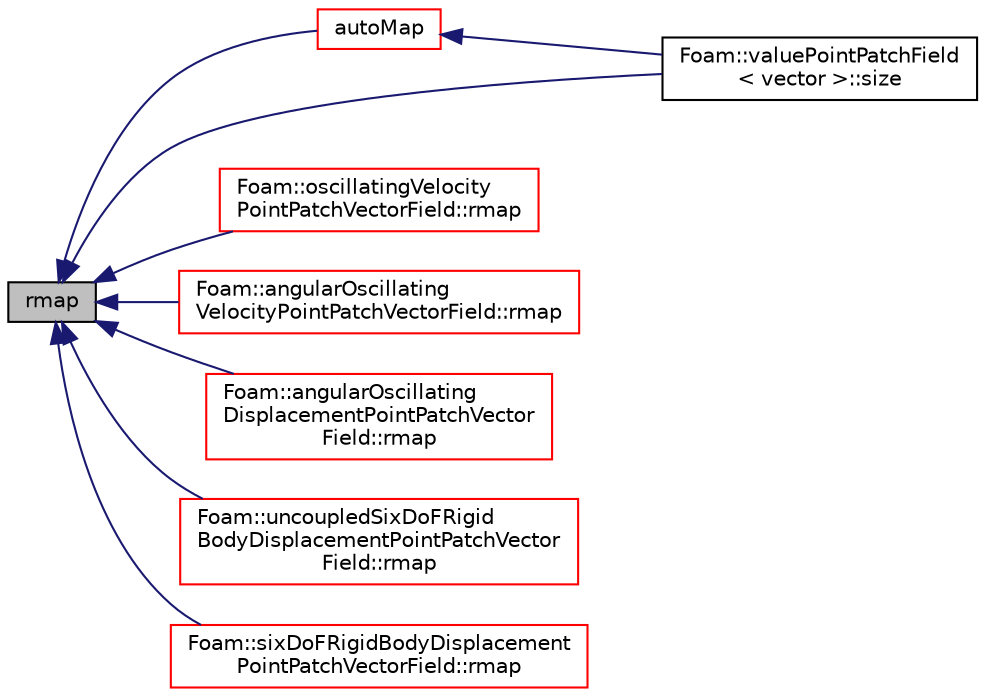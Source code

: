 digraph "rmap"
{
  bgcolor="transparent";
  edge [fontname="Helvetica",fontsize="10",labelfontname="Helvetica",labelfontsize="10"];
  node [fontname="Helvetica",fontsize="10",shape=record];
  rankdir="LR";
  Node1 [label="rmap",height=0.2,width=0.4,color="black", fillcolor="grey75", style="filled", fontcolor="black"];
  Node1 -> Node2 [dir="back",color="midnightblue",fontsize="10",style="solid",fontname="Helvetica"];
  Node2 [label="autoMap",height=0.2,width=0.4,color="red",URL="$a02795.html#a29ce2a7cdc96cffba66b33b9ab1355a4",tooltip="Map (and resize as needed) from self given a mapping object. "];
  Node2 -> Node3 [dir="back",color="midnightblue",fontsize="10",style="solid",fontname="Helvetica"];
  Node3 [label="Foam::valuePointPatchField\l\< vector \>::size",height=0.2,width=0.4,color="black",URL="$a02795.html#a65cea301e2d6033c43932d12d91c792f",tooltip="Return size. "];
  Node1 -> Node4 [dir="back",color="midnightblue",fontsize="10",style="solid",fontname="Helvetica"];
  Node4 [label="Foam::oscillatingVelocity\lPointPatchVectorField::rmap",height=0.2,width=0.4,color="red",URL="$a01737.html#aab3d2f411d5ceff80ad8f9839885b8cc",tooltip="Reverse map the given pointPatchField onto this pointPatchField. "];
  Node1 -> Node5 [dir="back",color="midnightblue",fontsize="10",style="solid",fontname="Helvetica"];
  Node5 [label="Foam::angularOscillating\lVelocityPointPatchVectorField::rmap",height=0.2,width=0.4,color="red",URL="$a00058.html#aab3d2f411d5ceff80ad8f9839885b8cc",tooltip="Reverse map the given pointPatchField onto this pointPatchField. "];
  Node1 -> Node6 [dir="back",color="midnightblue",fontsize="10",style="solid",fontname="Helvetica"];
  Node6 [label="Foam::angularOscillating\lDisplacementPointPatchVector\lField::rmap",height=0.2,width=0.4,color="red",URL="$a00057.html#aab3d2f411d5ceff80ad8f9839885b8cc",tooltip="Reverse map the given pointPatchField onto this pointPatchField. "];
  Node1 -> Node7 [dir="back",color="midnightblue",fontsize="10",style="solid",fontname="Helvetica"];
  Node7 [label="Foam::uncoupledSixDoFRigid\lBodyDisplacementPointPatchVector\lField::rmap",height=0.2,width=0.4,color="red",URL="$a02752.html#aab3d2f411d5ceff80ad8f9839885b8cc",tooltip="Reverse map the given pointPatchField onto this pointPatchField. "];
  Node1 -> Node8 [dir="back",color="midnightblue",fontsize="10",style="solid",fontname="Helvetica"];
  Node8 [label="Foam::sixDoFRigidBodyDisplacement\lPointPatchVectorField::rmap",height=0.2,width=0.4,color="red",URL="$a02332.html#aab3d2f411d5ceff80ad8f9839885b8cc",tooltip="Reverse map the given pointPatchField onto this pointPatchField. "];
  Node1 -> Node3 [dir="back",color="midnightblue",fontsize="10",style="solid",fontname="Helvetica"];
}
